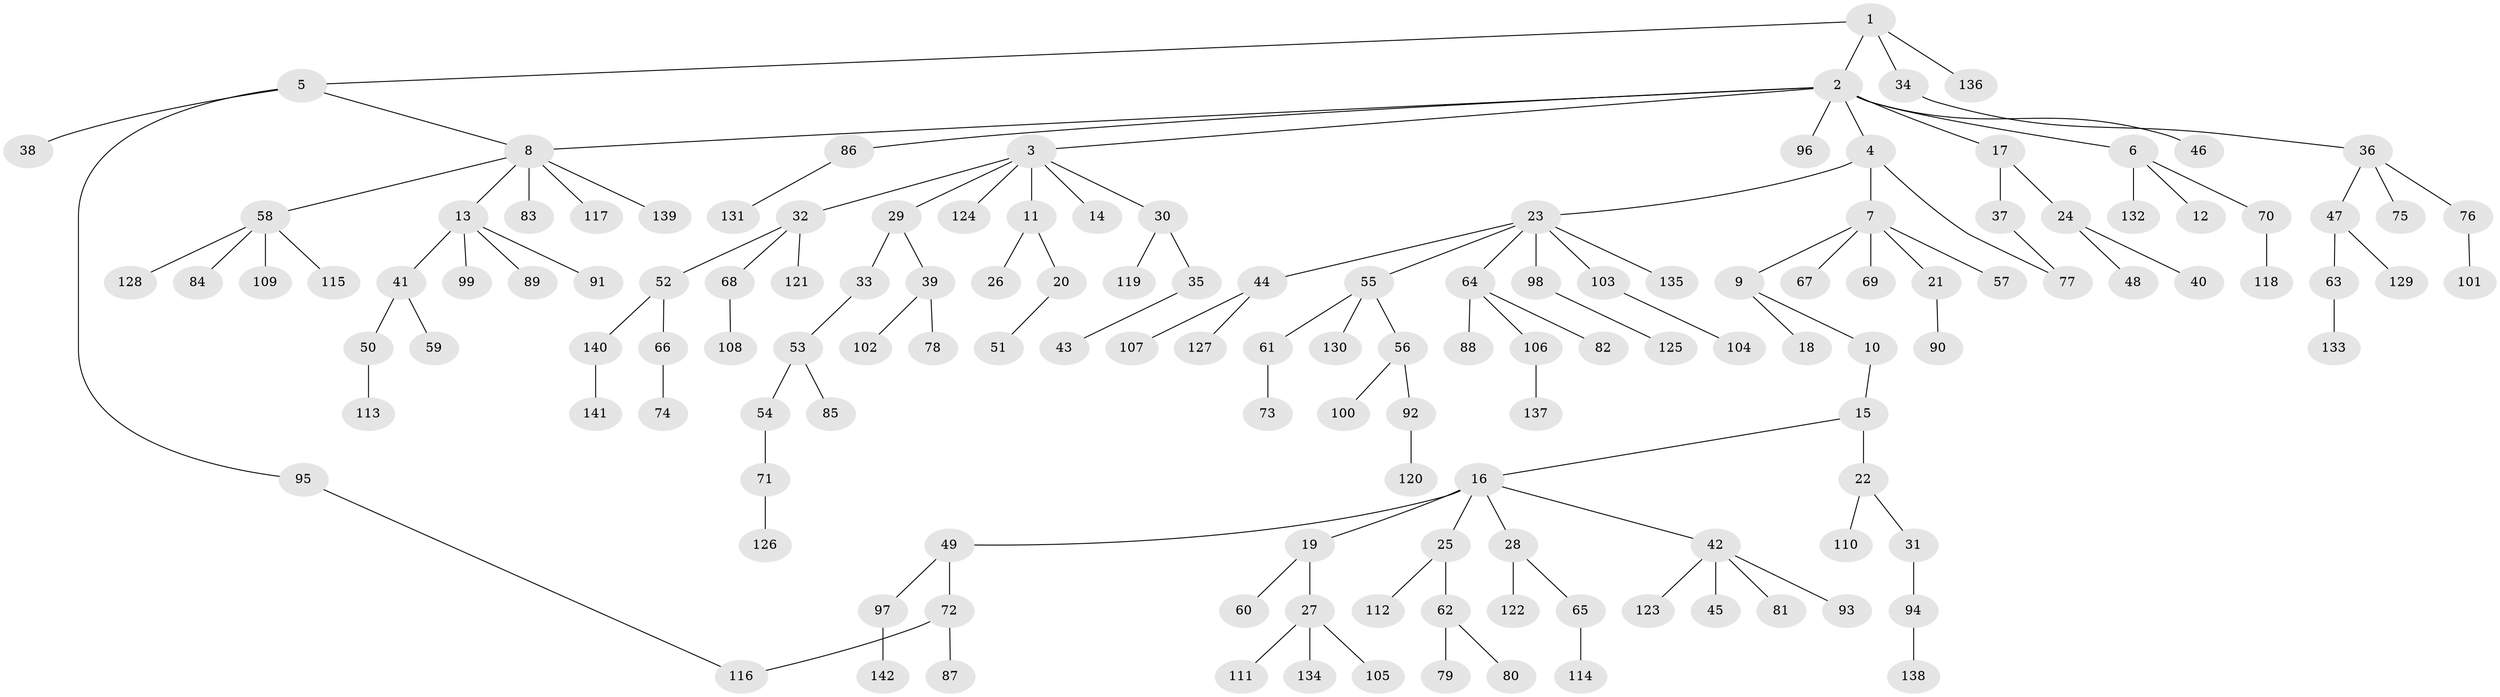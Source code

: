 // Generated by graph-tools (version 1.1) at 2025/01/03/09/25 03:01:06]
// undirected, 142 vertices, 144 edges
graph export_dot {
graph [start="1"]
  node [color=gray90,style=filled];
  1;
  2;
  3;
  4;
  5;
  6;
  7;
  8;
  9;
  10;
  11;
  12;
  13;
  14;
  15;
  16;
  17;
  18;
  19;
  20;
  21;
  22;
  23;
  24;
  25;
  26;
  27;
  28;
  29;
  30;
  31;
  32;
  33;
  34;
  35;
  36;
  37;
  38;
  39;
  40;
  41;
  42;
  43;
  44;
  45;
  46;
  47;
  48;
  49;
  50;
  51;
  52;
  53;
  54;
  55;
  56;
  57;
  58;
  59;
  60;
  61;
  62;
  63;
  64;
  65;
  66;
  67;
  68;
  69;
  70;
  71;
  72;
  73;
  74;
  75;
  76;
  77;
  78;
  79;
  80;
  81;
  82;
  83;
  84;
  85;
  86;
  87;
  88;
  89;
  90;
  91;
  92;
  93;
  94;
  95;
  96;
  97;
  98;
  99;
  100;
  101;
  102;
  103;
  104;
  105;
  106;
  107;
  108;
  109;
  110;
  111;
  112;
  113;
  114;
  115;
  116;
  117;
  118;
  119;
  120;
  121;
  122;
  123;
  124;
  125;
  126;
  127;
  128;
  129;
  130;
  131;
  132;
  133;
  134;
  135;
  136;
  137;
  138;
  139;
  140;
  141;
  142;
  1 -- 2;
  1 -- 5;
  1 -- 34;
  1 -- 136;
  2 -- 3;
  2 -- 4;
  2 -- 6;
  2 -- 17;
  2 -- 46;
  2 -- 86;
  2 -- 96;
  2 -- 8;
  3 -- 11;
  3 -- 14;
  3 -- 29;
  3 -- 30;
  3 -- 32;
  3 -- 124;
  4 -- 7;
  4 -- 23;
  4 -- 77;
  5 -- 8;
  5 -- 38;
  5 -- 95;
  6 -- 12;
  6 -- 70;
  6 -- 132;
  7 -- 9;
  7 -- 21;
  7 -- 57;
  7 -- 67;
  7 -- 69;
  8 -- 13;
  8 -- 58;
  8 -- 83;
  8 -- 117;
  8 -- 139;
  9 -- 10;
  9 -- 18;
  10 -- 15;
  11 -- 20;
  11 -- 26;
  13 -- 41;
  13 -- 89;
  13 -- 91;
  13 -- 99;
  15 -- 16;
  15 -- 22;
  16 -- 19;
  16 -- 25;
  16 -- 28;
  16 -- 42;
  16 -- 49;
  17 -- 24;
  17 -- 37;
  19 -- 27;
  19 -- 60;
  20 -- 51;
  21 -- 90;
  22 -- 31;
  22 -- 110;
  23 -- 44;
  23 -- 55;
  23 -- 64;
  23 -- 98;
  23 -- 103;
  23 -- 135;
  24 -- 40;
  24 -- 48;
  25 -- 62;
  25 -- 112;
  27 -- 105;
  27 -- 111;
  27 -- 134;
  28 -- 65;
  28 -- 122;
  29 -- 33;
  29 -- 39;
  30 -- 35;
  30 -- 119;
  31 -- 94;
  32 -- 52;
  32 -- 68;
  32 -- 121;
  33 -- 53;
  34 -- 36;
  35 -- 43;
  36 -- 47;
  36 -- 75;
  36 -- 76;
  37 -- 77;
  39 -- 78;
  39 -- 102;
  41 -- 50;
  41 -- 59;
  42 -- 45;
  42 -- 81;
  42 -- 93;
  42 -- 123;
  44 -- 107;
  44 -- 127;
  47 -- 63;
  47 -- 129;
  49 -- 72;
  49 -- 97;
  50 -- 113;
  52 -- 66;
  52 -- 140;
  53 -- 54;
  53 -- 85;
  54 -- 71;
  55 -- 56;
  55 -- 61;
  55 -- 130;
  56 -- 92;
  56 -- 100;
  58 -- 84;
  58 -- 109;
  58 -- 115;
  58 -- 128;
  61 -- 73;
  62 -- 79;
  62 -- 80;
  63 -- 133;
  64 -- 82;
  64 -- 88;
  64 -- 106;
  65 -- 114;
  66 -- 74;
  68 -- 108;
  70 -- 118;
  71 -- 126;
  72 -- 87;
  72 -- 116;
  76 -- 101;
  86 -- 131;
  92 -- 120;
  94 -- 138;
  95 -- 116;
  97 -- 142;
  98 -- 125;
  103 -- 104;
  106 -- 137;
  140 -- 141;
}
